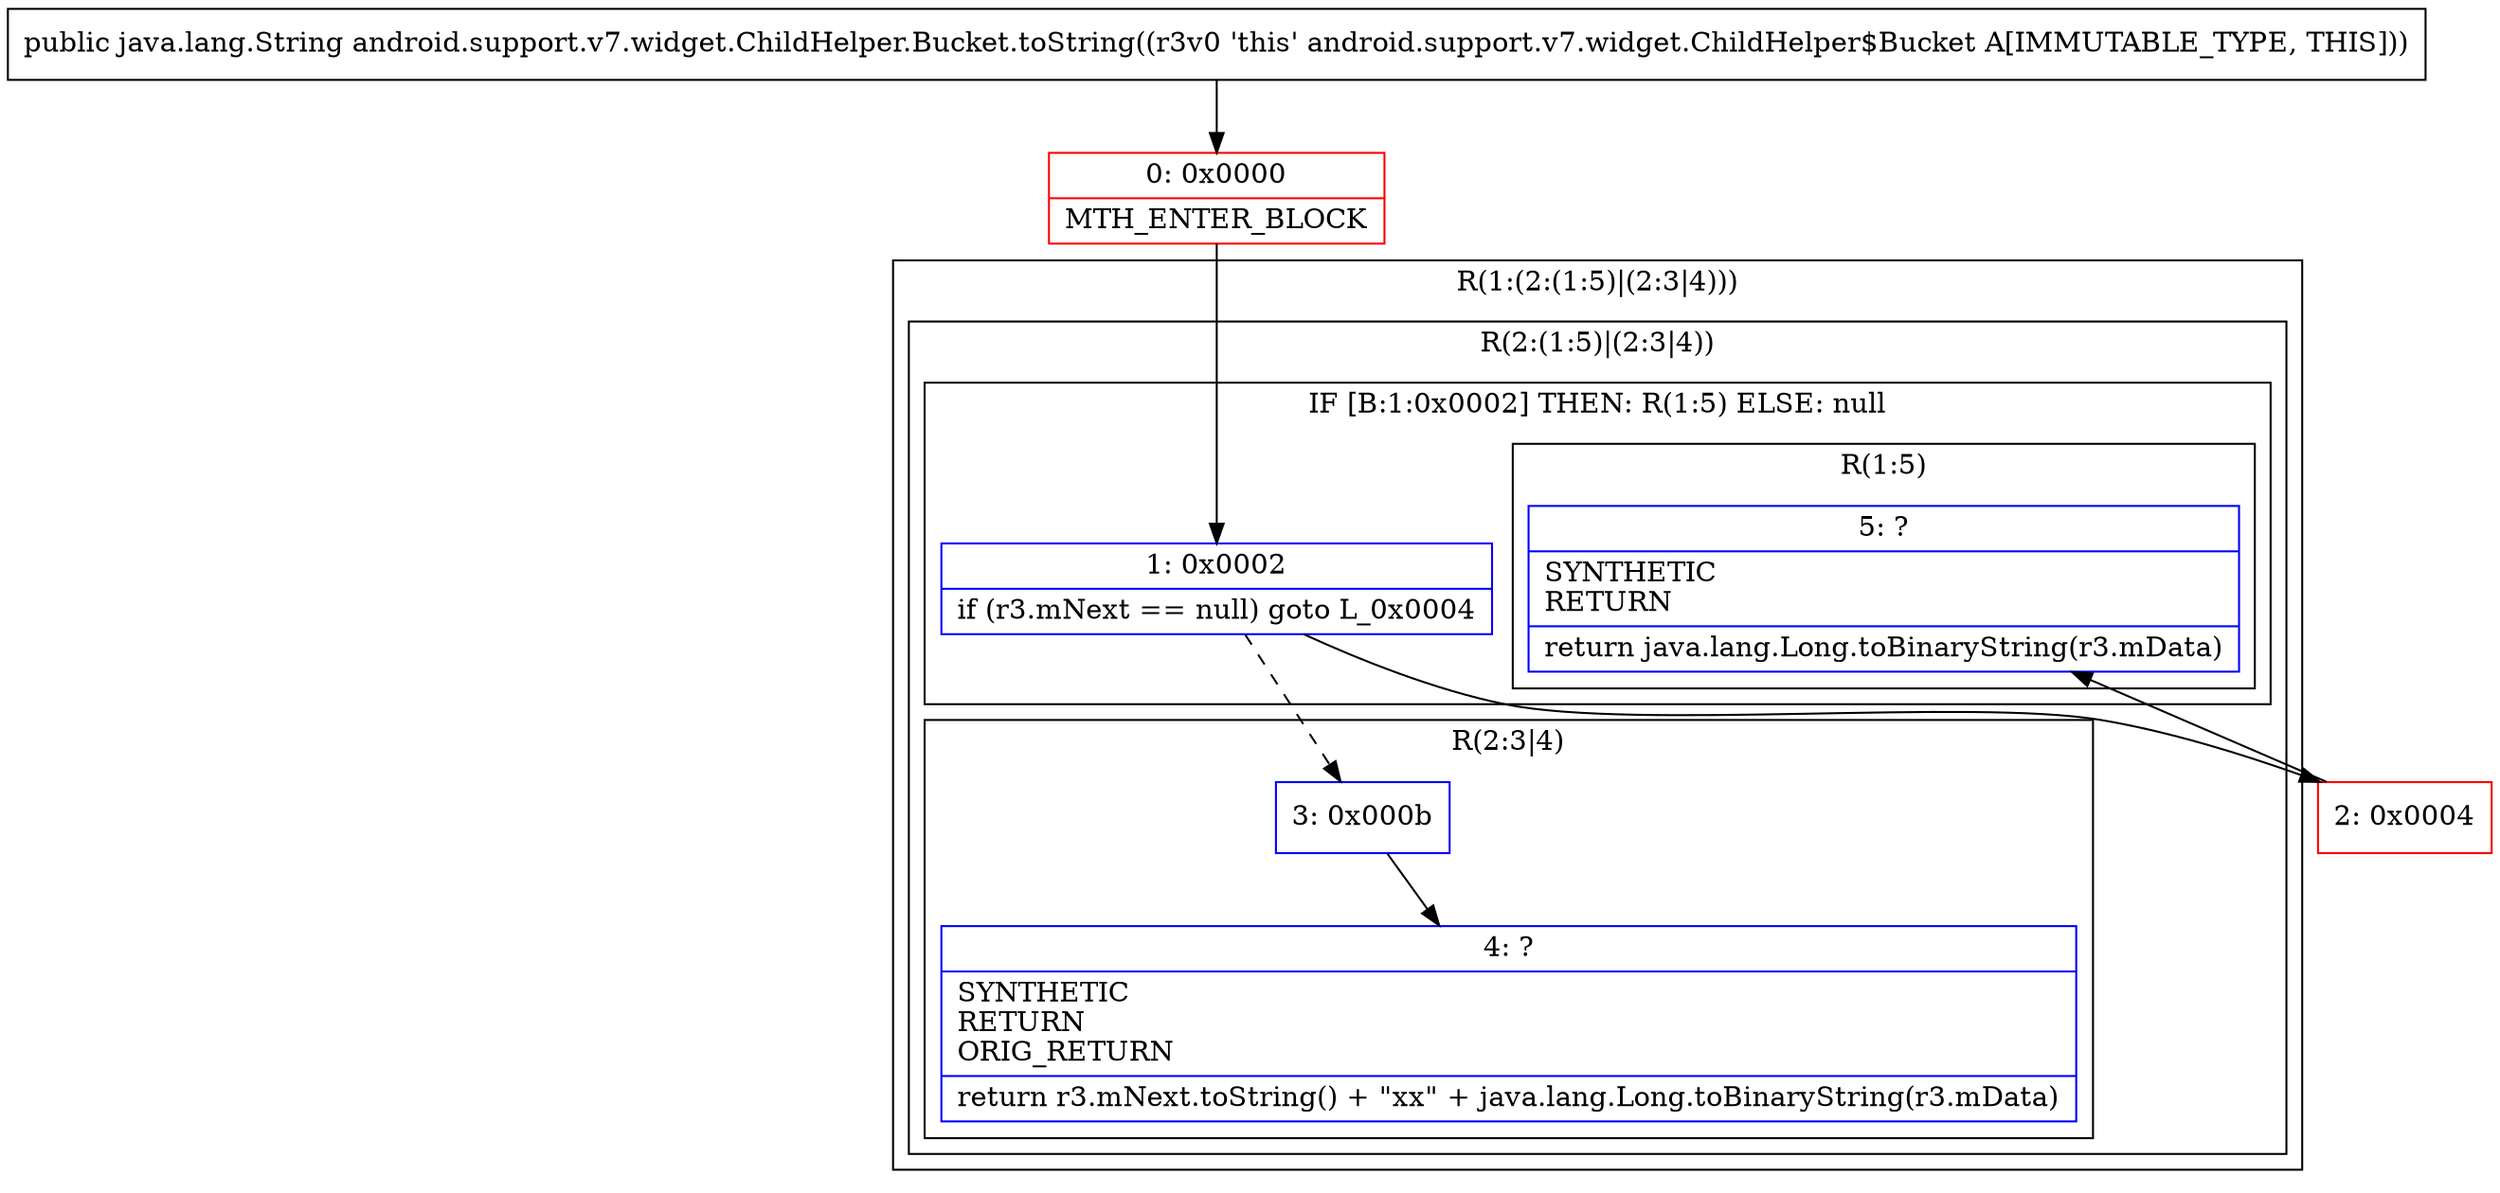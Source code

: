 digraph "CFG forandroid.support.v7.widget.ChildHelper.Bucket.toString()Ljava\/lang\/String;" {
subgraph cluster_Region_2123332834 {
label = "R(1:(2:(1:5)|(2:3|4)))";
node [shape=record,color=blue];
subgraph cluster_Region_509035998 {
label = "R(2:(1:5)|(2:3|4))";
node [shape=record,color=blue];
subgraph cluster_IfRegion_762279091 {
label = "IF [B:1:0x0002] THEN: R(1:5) ELSE: null";
node [shape=record,color=blue];
Node_1 [shape=record,label="{1\:\ 0x0002|if (r3.mNext == null) goto L_0x0004\l}"];
subgraph cluster_Region_1081081298 {
label = "R(1:5)";
node [shape=record,color=blue];
Node_5 [shape=record,label="{5\:\ ?|SYNTHETIC\lRETURN\l|return java.lang.Long.toBinaryString(r3.mData)\l}"];
}
}
subgraph cluster_Region_1157816657 {
label = "R(2:3|4)";
node [shape=record,color=blue];
Node_3 [shape=record,label="{3\:\ 0x000b}"];
Node_4 [shape=record,label="{4\:\ ?|SYNTHETIC\lRETURN\lORIG_RETURN\l|return r3.mNext.toString() + \"xx\" + java.lang.Long.toBinaryString(r3.mData)\l}"];
}
}
}
Node_0 [shape=record,color=red,label="{0\:\ 0x0000|MTH_ENTER_BLOCK\l}"];
Node_2 [shape=record,color=red,label="{2\:\ 0x0004}"];
MethodNode[shape=record,label="{public java.lang.String android.support.v7.widget.ChildHelper.Bucket.toString((r3v0 'this' android.support.v7.widget.ChildHelper$Bucket A[IMMUTABLE_TYPE, THIS])) }"];
MethodNode -> Node_0;
Node_1 -> Node_2;
Node_1 -> Node_3[style=dashed];
Node_3 -> Node_4;
Node_0 -> Node_1;
Node_2 -> Node_5;
}

